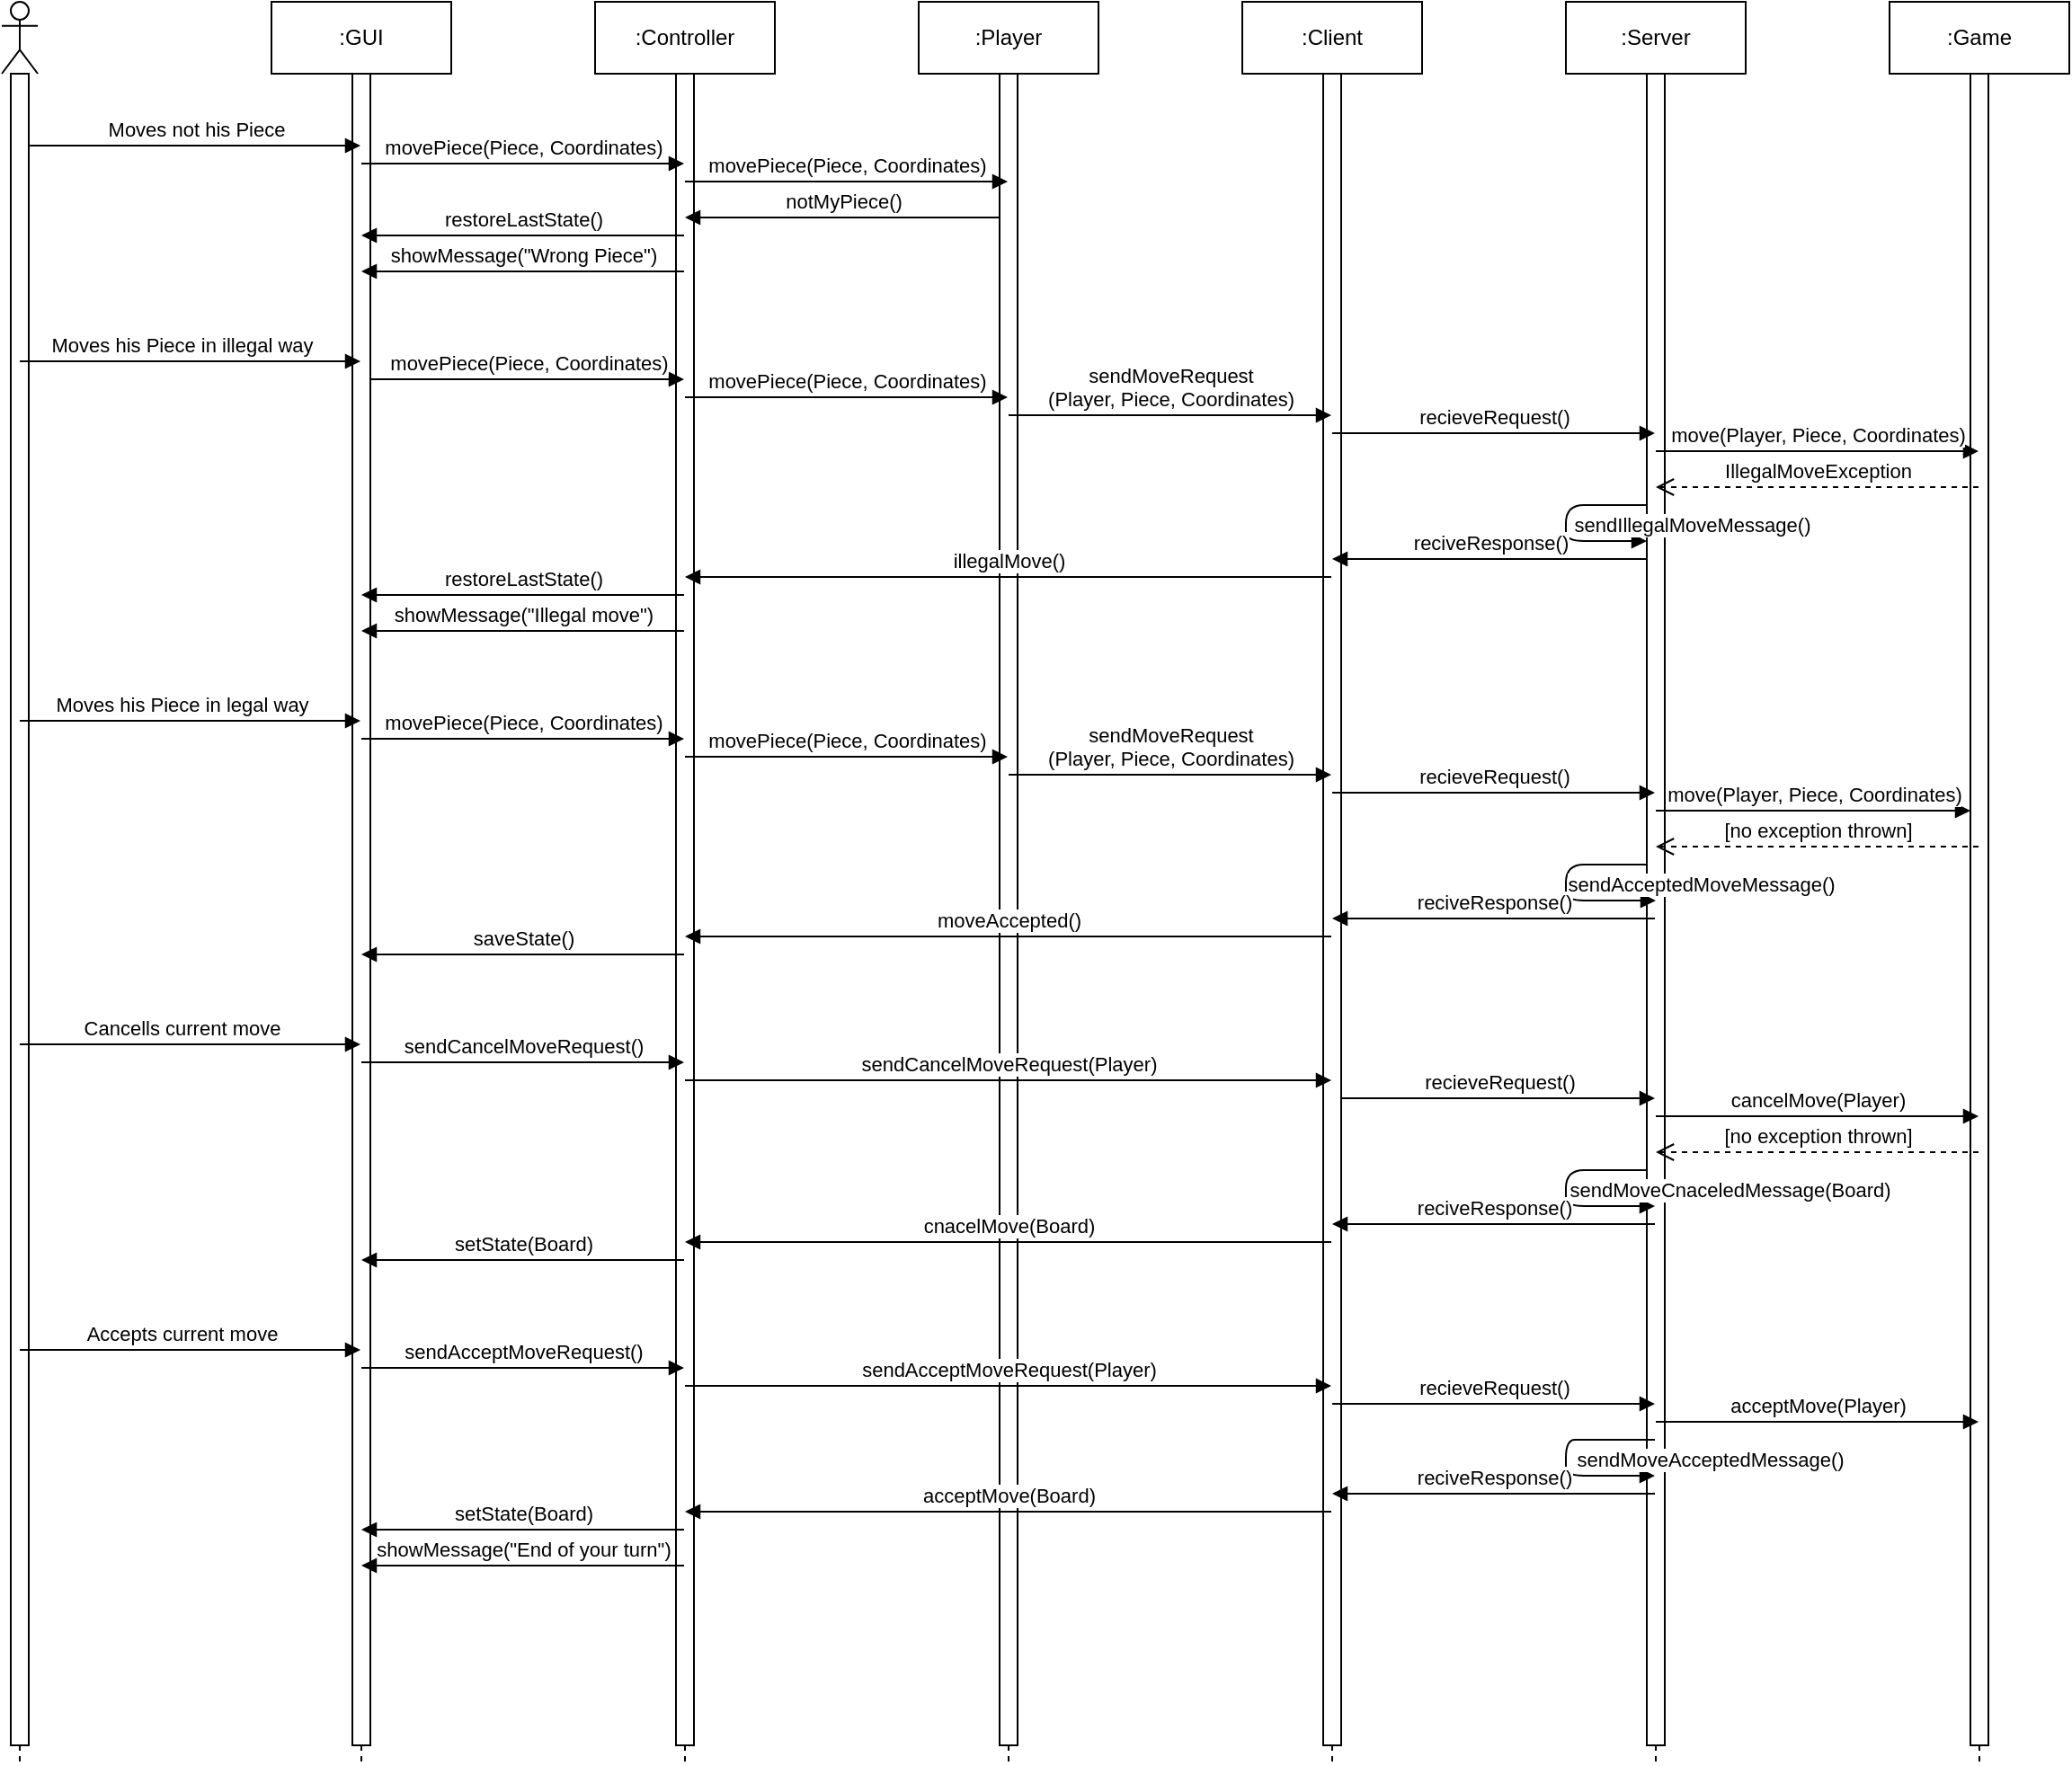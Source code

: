 <mxfile version="13.10.0" type="embed">
    <diagram id="_k7g421W1Rz4_D0PyPqR" name="Page-1">
        <mxGraphModel dx="1393" dy="329" grid="1" gridSize="10" guides="1" tooltips="1" connect="1" arrows="1" fold="1" page="1" pageScale="1" pageWidth="827" pageHeight="1169" math="0" shadow="0">
            <root>
                <mxCell id="0"/>
                <mxCell id="1" parent="0"/>
                <mxCell id="2" value=":Server" style="shape=umlLifeline;perimeter=lifelinePerimeter;whiteSpace=wrap;html=1;container=1;collapsible=0;recursiveResize=0;outlineConnect=0;" vertex="1" parent="1">
                    <mxGeometry x="160" y="60" width="100" height="980" as="geometry"/>
                </mxCell>
                <mxCell id="16" value="" style="html=1;points=[];perimeter=orthogonalPerimeter;" vertex="1" parent="2">
                    <mxGeometry x="45" y="40" width="10" height="930" as="geometry"/>
                </mxCell>
                <mxCell id="47" value="sendIllegalMoveMessage()" style="html=1;verticalAlign=bottom;startArrow=none;startFill=0;endArrow=block;startSize=8;" edge="1" parent="2" source="16" target="16">
                    <mxGeometry x="1" y="25" width="60" relative="1" as="geometry">
                        <mxPoint x="30" y="310" as="sourcePoint"/>
                        <mxPoint x="-90.003" y="310" as="targetPoint"/>
                        <Array as="points">
                            <mxPoint y="280"/>
                            <mxPoint y="300"/>
                        </Array>
                        <mxPoint x="25" y="25" as="offset"/>
                    </mxGeometry>
                </mxCell>
                <mxCell id="61" value="sendAcceptedMoveMessage()" style="html=1;verticalAlign=bottom;startArrow=none;startFill=0;endArrow=block;startSize=8;" edge="1" parent="2" source="16">
                    <mxGeometry x="1" y="25" width="60" relative="1" as="geometry">
                        <mxPoint x="-130" y="520" as="sourcePoint"/>
                        <mxPoint x="50" y="500" as="targetPoint"/>
                        <Array as="points">
                            <mxPoint y="480"/>
                            <mxPoint y="500"/>
                        </Array>
                        <mxPoint x="25" y="25" as="offset"/>
                    </mxGeometry>
                </mxCell>
                <mxCell id="71" value="sendMoveCnaceledMessage(Board)" style="html=1;verticalAlign=bottom;startArrow=none;startFill=0;endArrow=block;startSize=8;" edge="1" parent="2" source="16" target="2">
                    <mxGeometry x="1" y="41" width="60" relative="1" as="geometry">
                        <mxPoint x="45" y="650" as="sourcePoint"/>
                        <mxPoint x="50" y="670" as="targetPoint"/>
                        <Array as="points">
                            <mxPoint y="650"/>
                            <mxPoint y="670"/>
                        </Array>
                        <mxPoint x="41" y="41" as="offset"/>
                    </mxGeometry>
                </mxCell>
                <mxCell id="4" value=":Player" style="shape=umlLifeline;perimeter=lifelinePerimeter;whiteSpace=wrap;html=1;container=1;collapsible=0;recursiveResize=0;outlineConnect=0;" vertex="1" parent="1">
                    <mxGeometry x="-200" y="60" width="100" height="980" as="geometry"/>
                </mxCell>
                <mxCell id="14" value="" style="html=1;points=[];perimeter=orthogonalPerimeter;" vertex="1" parent="4">
                    <mxGeometry x="45" y="40" width="10" height="930" as="geometry"/>
                </mxCell>
                <mxCell id="5" value=":Controller" style="shape=umlLifeline;perimeter=lifelinePerimeter;whiteSpace=wrap;html=1;container=1;collapsible=0;recursiveResize=0;outlineConnect=0;" vertex="1" parent="1">
                    <mxGeometry x="-380" y="60" width="100" height="980" as="geometry"/>
                </mxCell>
                <mxCell id="13" value="" style="html=1;points=[];perimeter=orthogonalPerimeter;" vertex="1" parent="5">
                    <mxGeometry x="45" y="40" width="10" height="930" as="geometry"/>
                </mxCell>
                <mxCell id="6" value=":GUI" style="shape=umlLifeline;perimeter=lifelinePerimeter;whiteSpace=wrap;html=1;container=1;collapsible=0;recursiveResize=0;outlineConnect=0;" vertex="1" parent="1">
                    <mxGeometry x="-560" y="60" width="100" height="980" as="geometry"/>
                </mxCell>
                <mxCell id="12" value="" style="html=1;points=[];perimeter=orthogonalPerimeter;" vertex="1" parent="6">
                    <mxGeometry x="45" y="40" width="10" height="930" as="geometry"/>
                </mxCell>
                <mxCell id="7" value=":Game" style="shape=umlLifeline;perimeter=lifelinePerimeter;whiteSpace=wrap;html=1;container=1;collapsible=0;recursiveResize=0;outlineConnect=0;" vertex="1" parent="1">
                    <mxGeometry x="340" y="60" width="100" height="980" as="geometry"/>
                </mxCell>
                <mxCell id="17" value="" style="html=1;points=[];perimeter=orthogonalPerimeter;" vertex="1" parent="7">
                    <mxGeometry x="45" y="40" width="10" height="930" as="geometry"/>
                </mxCell>
                <mxCell id="8" value="" style="shape=umlLifeline;participant=umlActor;perimeter=lifelinePerimeter;whiteSpace=wrap;html=1;container=1;collapsible=0;recursiveResize=0;verticalAlign=top;spacingTop=36;outlineConnect=0;" vertex="1" parent="1">
                    <mxGeometry x="-710" y="60" width="20" height="980" as="geometry"/>
                </mxCell>
                <mxCell id="38" value="" style="html=1;points=[];perimeter=orthogonalPerimeter;" vertex="1" parent="8">
                    <mxGeometry x="5" y="40" width="10" height="930" as="geometry"/>
                </mxCell>
                <mxCell id="19" value="Moves not his Piece" style="html=1;verticalAlign=bottom;endArrow=block;" edge="1" parent="1" source="38" target="6">
                    <mxGeometry width="80" relative="1" as="geometry">
                        <mxPoint x="-680" y="140" as="sourcePoint"/>
                        <mxPoint x="-570" y="153" as="targetPoint"/>
                        <Array as="points">
                            <mxPoint x="-610" y="140"/>
                        </Array>
                    </mxGeometry>
                </mxCell>
                <mxCell id="26" value=":Client" style="shape=umlLifeline;perimeter=lifelinePerimeter;whiteSpace=wrap;html=1;container=1;collapsible=0;recursiveResize=0;outlineConnect=0;" vertex="1" parent="1">
                    <mxGeometry x="-20" y="60" width="100" height="980" as="geometry"/>
                </mxCell>
                <mxCell id="27" value="" style="html=1;points=[];perimeter=orthogonalPerimeter;" vertex="1" parent="26">
                    <mxGeometry x="45" y="40" width="10" height="930" as="geometry"/>
                </mxCell>
                <mxCell id="31" value="movePiece(Piece, Coordinates)" style="html=1;verticalAlign=bottom;endArrow=block;" edge="1" parent="1" source="5" target="4">
                    <mxGeometry width="80" relative="1" as="geometry">
                        <mxPoint x="-320" y="200" as="sourcePoint"/>
                        <mxPoint x="-200" y="200" as="targetPoint"/>
                        <Array as="points">
                            <mxPoint x="-250" y="160"/>
                        </Array>
                    </mxGeometry>
                </mxCell>
                <mxCell id="32" value="notMyPiece()" style="html=1;verticalAlign=bottom;endArrow=block;" edge="1" parent="1" source="14" target="5">
                    <mxGeometry width="80" relative="1" as="geometry">
                        <mxPoint x="-270" y="250" as="sourcePoint"/>
                        <mxPoint x="-190" y="250" as="targetPoint"/>
                        <Array as="points">
                            <mxPoint x="-240" y="180"/>
                        </Array>
                    </mxGeometry>
                </mxCell>
                <mxCell id="34" value="restoreLastState()" style="html=1;verticalAlign=bottom;startArrow=none;startFill=0;endArrow=block;startSize=8;" edge="1" parent="1" source="5" target="6">
                    <mxGeometry width="60" relative="1" as="geometry">
                        <mxPoint x="-280" y="230" as="sourcePoint"/>
                        <mxPoint x="-220" y="230" as="targetPoint"/>
                        <Array as="points">
                            <mxPoint x="-410" y="190"/>
                        </Array>
                    </mxGeometry>
                </mxCell>
                <mxCell id="36" value="movePiece(Piece, Coordinates)" style="html=1;verticalAlign=bottom;endArrow=block;" edge="1" parent="1" source="6" target="5">
                    <mxGeometry width="80" relative="1" as="geometry">
                        <mxPoint x="-390" y="130" as="sourcePoint"/>
                        <mxPoint x="-310" y="130" as="targetPoint"/>
                        <Array as="points">
                            <mxPoint x="-440" y="150"/>
                        </Array>
                    </mxGeometry>
                </mxCell>
                <mxCell id="37" value="Moves his Piece in illegal way" style="html=1;verticalAlign=bottom;endArrow=block;" edge="1" parent="1" source="8" target="6">
                    <mxGeometry x="-0.048" width="80" relative="1" as="geometry">
                        <mxPoint x="-680" y="320" as="sourcePoint"/>
                        <mxPoint x="-499.5" y="320" as="targetPoint"/>
                        <Array as="points">
                            <mxPoint x="-580" y="260"/>
                        </Array>
                        <mxPoint as="offset"/>
                    </mxGeometry>
                </mxCell>
                <mxCell id="39" value="showMessage(&quot;Wrong Piece&quot;)" style="html=1;verticalAlign=bottom;endArrow=block;" edge="1" parent="1" source="5" target="6">
                    <mxGeometry width="80" relative="1" as="geometry">
                        <mxPoint x="-500" y="250" as="sourcePoint"/>
                        <mxPoint x="-420" y="250" as="targetPoint"/>
                        <Array as="points">
                            <mxPoint x="-420" y="210"/>
                        </Array>
                    </mxGeometry>
                </mxCell>
                <mxCell id="40" value="movePiece(Piece, Coordinates)" style="html=1;verticalAlign=bottom;endArrow=block;" edge="1" parent="1" source="12" target="5">
                    <mxGeometry width="80" relative="1" as="geometry">
                        <mxPoint x="-480.003" y="340" as="sourcePoint"/>
                        <mxPoint x="-330" y="340" as="targetPoint"/>
                        <Array as="points">
                            <mxPoint x="-410" y="270"/>
                        </Array>
                    </mxGeometry>
                </mxCell>
                <mxCell id="41" value="movePiece(Piece, Coordinates)" style="html=1;verticalAlign=bottom;endArrow=block;" edge="1" parent="1" source="5" target="4">
                    <mxGeometry width="80" relative="1" as="geometry">
                        <mxPoint x="-330.003" y="310" as="sourcePoint"/>
                        <mxPoint x="-150.17" y="310" as="targetPoint"/>
                        <Array as="points">
                            <mxPoint x="-260" y="280"/>
                        </Array>
                    </mxGeometry>
                </mxCell>
                <mxCell id="42" value="sendMoveRequest&lt;br&gt;(Player, Piece, Coordinates)" style="html=1;verticalAlign=bottom;endArrow=block;" edge="1" parent="1" source="4" target="26">
                    <mxGeometry width="80" relative="1" as="geometry">
                        <mxPoint x="-60" y="349.5" as="sourcePoint"/>
                        <mxPoint x="120" y="349.5" as="targetPoint"/>
                        <Array as="points">
                            <mxPoint x="-40" y="290"/>
                        </Array>
                    </mxGeometry>
                </mxCell>
                <mxCell id="43" value="recieveRequest()" style="html=1;verticalAlign=bottom;endArrow=block;" edge="1" parent="1" source="26" target="2">
                    <mxGeometry width="80" relative="1" as="geometry">
                        <mxPoint x="70" y="349.5" as="sourcePoint"/>
                        <mxPoint x="170" y="416" as="targetPoint"/>
                        <Array as="points">
                            <mxPoint x="120" y="300"/>
                        </Array>
                    </mxGeometry>
                </mxCell>
                <mxCell id="44" value="move(Player, Piece, Coordinates)" style="html=1;verticalAlign=bottom;endArrow=block;" edge="1" parent="1" source="2" target="7">
                    <mxGeometry width="80" relative="1" as="geometry">
                        <mxPoint x="209.997" y="340" as="sourcePoint"/>
                        <mxPoint x="389.83" y="340" as="targetPoint"/>
                        <Array as="points">
                            <mxPoint x="300" y="310"/>
                        </Array>
                    </mxGeometry>
                </mxCell>
                <mxCell id="45" value="IllegalMoveException" style="html=1;verticalAlign=bottom;endArrow=open;dashed=1;endSize=8;" edge="1" parent="1" source="7" target="2">
                    <mxGeometry relative="1" as="geometry">
                        <mxPoint x="330" y="380" as="sourcePoint"/>
                        <mxPoint x="250" y="380" as="targetPoint"/>
                        <Array as="points">
                            <mxPoint x="300" y="330"/>
                        </Array>
                    </mxGeometry>
                </mxCell>
                <mxCell id="48" value="reciveResponse()" style="html=1;verticalAlign=bottom;endArrow=block;" edge="1" parent="1" source="16" target="26">
                    <mxGeometry width="80" relative="1" as="geometry">
                        <mxPoint x="233.5" y="400" as="sourcePoint"/>
                        <mxPoint x="58" y="400" as="targetPoint"/>
                        <Array as="points">
                            <mxPoint x="140" y="370"/>
                        </Array>
                    </mxGeometry>
                </mxCell>
                <mxCell id="50" value="illegalMove()" style="html=1;verticalAlign=bottom;endArrow=block;" edge="1" parent="1" source="26" target="5">
                    <mxGeometry width="80" relative="1" as="geometry">
                        <mxPoint x="135.33" y="410" as="sourcePoint"/>
                        <mxPoint x="-40.003" y="410" as="targetPoint"/>
                        <Array as="points">
                            <mxPoint x="-100" y="380"/>
                        </Array>
                    </mxGeometry>
                </mxCell>
                <mxCell id="51" value="restoreLastState()" style="html=1;verticalAlign=bottom;startArrow=none;startFill=0;endArrow=block;startSize=8;" edge="1" parent="1" source="5" target="6">
                    <mxGeometry width="60" relative="1" as="geometry">
                        <mxPoint x="-350.17" y="400" as="sourcePoint"/>
                        <mxPoint x="-490" y="360" as="targetPoint"/>
                        <Array as="points">
                            <mxPoint x="-430" y="390"/>
                        </Array>
                    </mxGeometry>
                </mxCell>
                <mxCell id="52" value="showMessage(&quot;Illegal move&quot;)" style="html=1;verticalAlign=bottom;endArrow=block;" edge="1" parent="1" source="5" target="6">
                    <mxGeometry width="80" relative="1" as="geometry">
                        <mxPoint x="-350.17" y="420" as="sourcePoint"/>
                        <mxPoint x="-490" y="430" as="targetPoint"/>
                        <Array as="points">
                            <mxPoint x="-440" y="410"/>
                        </Array>
                    </mxGeometry>
                </mxCell>
                <mxCell id="53" value="Moves his Piece in legal way" style="html=1;verticalAlign=bottom;endArrow=block;" edge="1" parent="1" source="8" target="6">
                    <mxGeometry x="-0.048" width="80" relative="1" as="geometry">
                        <mxPoint x="-660" y="480" as="sourcePoint"/>
                        <mxPoint x="-470" y="480" as="targetPoint"/>
                        <Array as="points">
                            <mxPoint x="-580" y="460"/>
                        </Array>
                        <mxPoint as="offset"/>
                    </mxGeometry>
                </mxCell>
                <mxCell id="54" value="movePiece(Piece, Coordinates)" style="html=1;verticalAlign=bottom;endArrow=block;" edge="1" parent="1" source="6" target="5">
                    <mxGeometry width="80" relative="1" as="geometry">
                        <mxPoint x="-490" y="480" as="sourcePoint"/>
                        <mxPoint x="-315.5" y="480" as="targetPoint"/>
                        <Array as="points">
                            <mxPoint x="-395" y="470"/>
                        </Array>
                    </mxGeometry>
                </mxCell>
                <mxCell id="55" value="movePiece(Piece, Coordinates)" style="html=1;verticalAlign=bottom;endArrow=block;" edge="1" parent="1" source="5" target="4">
                    <mxGeometry width="80" relative="1" as="geometry">
                        <mxPoint x="-310" y="480" as="sourcePoint"/>
                        <mxPoint x="-130" y="480" as="targetPoint"/>
                        <Array as="points">
                            <mxPoint x="-239" y="480"/>
                        </Array>
                    </mxGeometry>
                </mxCell>
                <mxCell id="56" value="sendMoveRequest&lt;br&gt;(Player, Piece, Coordinates)" style="html=1;verticalAlign=bottom;endArrow=block;" edge="1" parent="1" source="4" target="26">
                    <mxGeometry width="80" relative="1" as="geometry">
                        <mxPoint x="-110" y="500" as="sourcePoint"/>
                        <mxPoint x="70" y="500" as="targetPoint"/>
                        <Array as="points">
                            <mxPoint x="-40" y="490"/>
                        </Array>
                    </mxGeometry>
                </mxCell>
                <mxCell id="57" value="recieveRequest()" style="html=1;verticalAlign=bottom;endArrow=block;" edge="1" parent="1" source="26" target="2">
                    <mxGeometry width="80" relative="1" as="geometry">
                        <mxPoint x="50" y="510" as="sourcePoint"/>
                        <mxPoint x="230" y="510" as="targetPoint"/>
                        <Array as="points">
                            <mxPoint x="130" y="500"/>
                        </Array>
                    </mxGeometry>
                </mxCell>
                <mxCell id="58" value="move(Player, Piece, Coordinates)" style="html=1;verticalAlign=bottom;endArrow=block;" edge="1" parent="1" source="2" target="17">
                    <mxGeometry width="80" relative="1" as="geometry">
                        <mxPoint x="250" y="510" as="sourcePoint"/>
                        <mxPoint x="380" y="510" as="targetPoint"/>
                        <Array as="points">
                            <mxPoint x="350" y="510"/>
                        </Array>
                    </mxGeometry>
                </mxCell>
                <mxCell id="59" value="[no exception thrown]" style="html=1;verticalAlign=bottom;endArrow=open;dashed=1;endSize=8;" edge="1" parent="1" source="7" target="2">
                    <mxGeometry relative="1" as="geometry">
                        <mxPoint x="414" y="550" as="sourcePoint"/>
                        <mxPoint x="234" y="550" as="targetPoint"/>
                        <Array as="points">
                            <mxPoint x="300" y="530"/>
                        </Array>
                    </mxGeometry>
                </mxCell>
                <mxCell id="62" value="reciveResponse()" style="html=1;verticalAlign=bottom;endArrow=block;" edge="1" parent="1" source="2" target="26">
                    <mxGeometry width="80" relative="1" as="geometry">
                        <mxPoint x="270" y="610" as="sourcePoint"/>
                        <mxPoint x="59.997" y="610" as="targetPoint"/>
                        <Array as="points">
                            <mxPoint x="160" y="570"/>
                        </Array>
                    </mxGeometry>
                </mxCell>
                <mxCell id="63" value="moveAccepted()" style="html=1;verticalAlign=bottom;endArrow=block;" edge="1" parent="1" source="26" target="5">
                    <mxGeometry width="80" relative="1" as="geometry">
                        <mxPoint x="30" y="600" as="sourcePoint"/>
                        <mxPoint x="-310" y="600" as="targetPoint"/>
                        <Array as="points">
                            <mxPoint x="-79" y="580"/>
                        </Array>
                    </mxGeometry>
                </mxCell>
                <mxCell id="64" value="saveState()" style="html=1;verticalAlign=bottom;startArrow=none;startFill=0;endArrow=block;startSize=8;" edge="1" parent="1" source="5" target="6">
                    <mxGeometry width="60" relative="1" as="geometry">
                        <mxPoint x="-310.17" y="600" as="sourcePoint"/>
                        <mxPoint x="-490.003" y="600" as="targetPoint"/>
                        <Array as="points">
                            <mxPoint x="-410" y="590"/>
                        </Array>
                    </mxGeometry>
                </mxCell>
                <mxCell id="65" value="Cancells current move" style="html=1;verticalAlign=bottom;endArrow=block;" edge="1" parent="1" source="8" target="6">
                    <mxGeometry x="-0.048" width="80" relative="1" as="geometry">
                        <mxPoint x="-660.003" y="660" as="sourcePoint"/>
                        <mxPoint x="-470.17" y="660" as="targetPoint"/>
                        <Array as="points">
                            <mxPoint x="-580" y="640"/>
                        </Array>
                        <mxPoint as="offset"/>
                    </mxGeometry>
                </mxCell>
                <mxCell id="66" value="sendCancelMoveRequest(Player)" style="html=1;verticalAlign=bottom;endArrow=block;" edge="1" parent="1" source="5" target="26">
                    <mxGeometry width="80" relative="1" as="geometry">
                        <mxPoint x="-450" y="670" as="sourcePoint"/>
                        <mxPoint x="-270" y="670" as="targetPoint"/>
                        <Array as="points">
                            <mxPoint x="-80" y="660"/>
                        </Array>
                    </mxGeometry>
                </mxCell>
                <mxCell id="67" value="sendCancelMoveRequest()" style="html=1;verticalAlign=bottom;endArrow=block;" edge="1" parent="1" source="6" target="5">
                    <mxGeometry width="80" relative="1" as="geometry">
                        <mxPoint x="-490" y="650" as="sourcePoint"/>
                        <mxPoint x="-130" y="650" as="targetPoint"/>
                        <Array as="points">
                            <mxPoint x="-390" y="650"/>
                        </Array>
                    </mxGeometry>
                </mxCell>
                <mxCell id="68" value="recieveRequest()" style="html=1;verticalAlign=bottom;endArrow=block;" edge="1" parent="1" source="27" target="2">
                    <mxGeometry width="80" relative="1" as="geometry">
                        <mxPoint x="50.004" y="680" as="sourcePoint"/>
                        <mxPoint x="230.18" y="680" as="targetPoint"/>
                        <Array as="points">
                            <mxPoint x="151" y="670"/>
                        </Array>
                    </mxGeometry>
                </mxCell>
                <mxCell id="69" value="cancelMove(Player)" style="html=1;verticalAlign=bottom;endArrow=block;" edge="1" parent="1" source="2" target="7">
                    <mxGeometry width="80" relative="1" as="geometry">
                        <mxPoint x="250" y="700" as="sourcePoint"/>
                        <mxPoint x="425.5" y="700" as="targetPoint"/>
                        <Array as="points">
                            <mxPoint x="310" y="680"/>
                        </Array>
                    </mxGeometry>
                </mxCell>
                <mxCell id="70" value="[no exception thrown]" style="html=1;verticalAlign=bottom;endArrow=open;dashed=1;endSize=8;" edge="1" parent="1" source="7" target="2">
                    <mxGeometry relative="1" as="geometry">
                        <mxPoint x="413.57" y="710" as="sourcePoint"/>
                        <mxPoint x="233.999" y="710" as="targetPoint"/>
                        <Array as="points">
                            <mxPoint x="324" y="700"/>
                        </Array>
                    </mxGeometry>
                </mxCell>
                <mxCell id="72" value="reciveResponse()" style="html=1;verticalAlign=bottom;endArrow=block;" edge="1" parent="1" source="2" target="26">
                    <mxGeometry width="80" relative="1" as="geometry">
                        <mxPoint x="180" y="750" as="sourcePoint"/>
                        <mxPoint x="60.0" y="750.0" as="targetPoint"/>
                        <Array as="points">
                            <mxPoint x="150" y="740"/>
                        </Array>
                    </mxGeometry>
                </mxCell>
                <mxCell id="73" value="cnacelMove(Board)" style="html=1;verticalAlign=bottom;endArrow=block;" edge="1" parent="1" source="26" target="5">
                    <mxGeometry width="80" relative="1" as="geometry">
                        <mxPoint x="30" y="750" as="sourcePoint"/>
                        <mxPoint x="-330" y="750" as="targetPoint"/>
                        <Array as="points">
                            <mxPoint x="-99.5" y="750"/>
                        </Array>
                    </mxGeometry>
                </mxCell>
                <mxCell id="74" value="setState(Board)" style="html=1;verticalAlign=bottom;startArrow=none;startFill=0;endArrow=block;startSize=8;" edge="1" parent="1" source="5" target="6">
                    <mxGeometry width="60" relative="1" as="geometry">
                        <mxPoint x="-340" y="790" as="sourcePoint"/>
                        <mxPoint x="-460.176" y="790" as="targetPoint"/>
                        <Array as="points">
                            <mxPoint x="-390" y="760"/>
                        </Array>
                    </mxGeometry>
                </mxCell>
                <mxCell id="75" value="Accepts current move" style="html=1;verticalAlign=bottom;endArrow=block;" edge="1" parent="1" source="8" target="6">
                    <mxGeometry x="-0.048" width="80" relative="1" as="geometry">
                        <mxPoint x="-670" y="810" as="sourcePoint"/>
                        <mxPoint x="-530" y="810" as="targetPoint"/>
                        <Array as="points">
                            <mxPoint x="-560" y="810"/>
                        </Array>
                        <mxPoint as="offset"/>
                    </mxGeometry>
                </mxCell>
                <mxCell id="76" value="sendAcceptMoveRequest()" style="html=1;verticalAlign=bottom;endArrow=block;" edge="1" parent="1" source="6" target="5">
                    <mxGeometry width="80" relative="1" as="geometry">
                        <mxPoint x="-449.996" y="840" as="sourcePoint"/>
                        <mxPoint x="-269.82" y="840" as="targetPoint"/>
                        <Array as="points">
                            <mxPoint x="-420" y="820"/>
                        </Array>
                    </mxGeometry>
                </mxCell>
                <mxCell id="77" value="sendAcceptMoveRequest(Player)" style="html=1;verticalAlign=bottom;endArrow=block;" edge="1" parent="1" source="5" target="26">
                    <mxGeometry width="80" relative="1" as="geometry">
                        <mxPoint x="-299.996" y="850" as="sourcePoint"/>
                        <mxPoint x="60.18" y="850" as="targetPoint"/>
                        <Array as="points">
                            <mxPoint x="-60" y="830"/>
                        </Array>
                    </mxGeometry>
                </mxCell>
                <mxCell id="78" value="recieveRequest()" style="html=1;verticalAlign=bottom;endArrow=block;" edge="1" parent="1" source="26" target="2">
                    <mxGeometry width="80" relative="1" as="geometry">
                        <mxPoint x="100.004" y="830" as="sourcePoint"/>
                        <mxPoint x="250" y="830" as="targetPoint"/>
                        <Array as="points">
                            <mxPoint x="130" y="840"/>
                        </Array>
                    </mxGeometry>
                </mxCell>
                <mxCell id="79" value="acceptMove(Player)" style="html=1;verticalAlign=bottom;endArrow=block;" edge="1" parent="1" source="2" target="7">
                    <mxGeometry width="80" relative="1" as="geometry">
                        <mxPoint x="239.997" y="860" as="sourcePoint"/>
                        <mxPoint x="370" y="860" as="targetPoint"/>
                        <Array as="points">
                            <mxPoint x="340" y="850"/>
                        </Array>
                    </mxGeometry>
                </mxCell>
                <mxCell id="80" value="sendMoveAcceptedMessage()" style="html=1;verticalAlign=bottom;startArrow=none;startFill=0;endArrow=block;startSize=8;" edge="1" parent="1" source="2" target="2">
                    <mxGeometry x="1" y="31" width="60" relative="1" as="geometry">
                        <mxPoint x="210" y="870" as="sourcePoint"/>
                        <mxPoint x="199.5" y="890" as="targetPoint"/>
                        <Array as="points">
                            <mxPoint x="180" y="860"/>
                            <mxPoint x="160" y="860"/>
                            <mxPoint x="160" y="880"/>
                            <mxPoint x="180" y="880"/>
                        </Array>
                        <mxPoint x="30" y="31" as="offset"/>
                    </mxGeometry>
                </mxCell>
                <mxCell id="81" value="reciveResponse()" style="html=1;verticalAlign=bottom;endArrow=block;" edge="1" parent="1" source="2" target="26">
                    <mxGeometry width="80" relative="1" as="geometry">
                        <mxPoint x="180" y="950" as="sourcePoint"/>
                        <mxPoint x="70.0" y="950" as="targetPoint"/>
                        <Array as="points">
                            <mxPoint x="140" y="890"/>
                        </Array>
                    </mxGeometry>
                </mxCell>
                <mxCell id="83" value="acceptMove(Board)" style="html=1;verticalAlign=bottom;endArrow=block;" edge="1" parent="1" source="26" target="5">
                    <mxGeometry width="80" relative="1" as="geometry">
                        <mxPoint x="-20" y="920" as="sourcePoint"/>
                        <mxPoint x="-290.003" y="920" as="targetPoint"/>
                        <Array as="points">
                            <mxPoint x="-59" y="900"/>
                        </Array>
                    </mxGeometry>
                </mxCell>
                <mxCell id="84" value="setState(Board)" style="html=1;verticalAlign=bottom;startArrow=none;startFill=0;endArrow=block;startSize=8;" edge="1" parent="1" source="5" target="6">
                    <mxGeometry width="60" relative="1" as="geometry">
                        <mxPoint x="-350" y="920" as="sourcePoint"/>
                        <mxPoint x="-490" y="920" as="targetPoint"/>
                        <Array as="points">
                            <mxPoint x="-369" y="910"/>
                        </Array>
                    </mxGeometry>
                </mxCell>
                <mxCell id="85" value="showMessage(&quot;End of your turn&quot;)" style="html=1;verticalAlign=bottom;endArrow=block;" edge="1" parent="1" source="5" target="6">
                    <mxGeometry width="80" relative="1" as="geometry">
                        <mxPoint x="-370" y="940" as="sourcePoint"/>
                        <mxPoint x="-490" y="940" as="targetPoint"/>
                        <Array as="points">
                            <mxPoint x="-419" y="930"/>
                        </Array>
                    </mxGeometry>
                </mxCell>
            </root>
        </mxGraphModel>
    </diagram>
</mxfile>